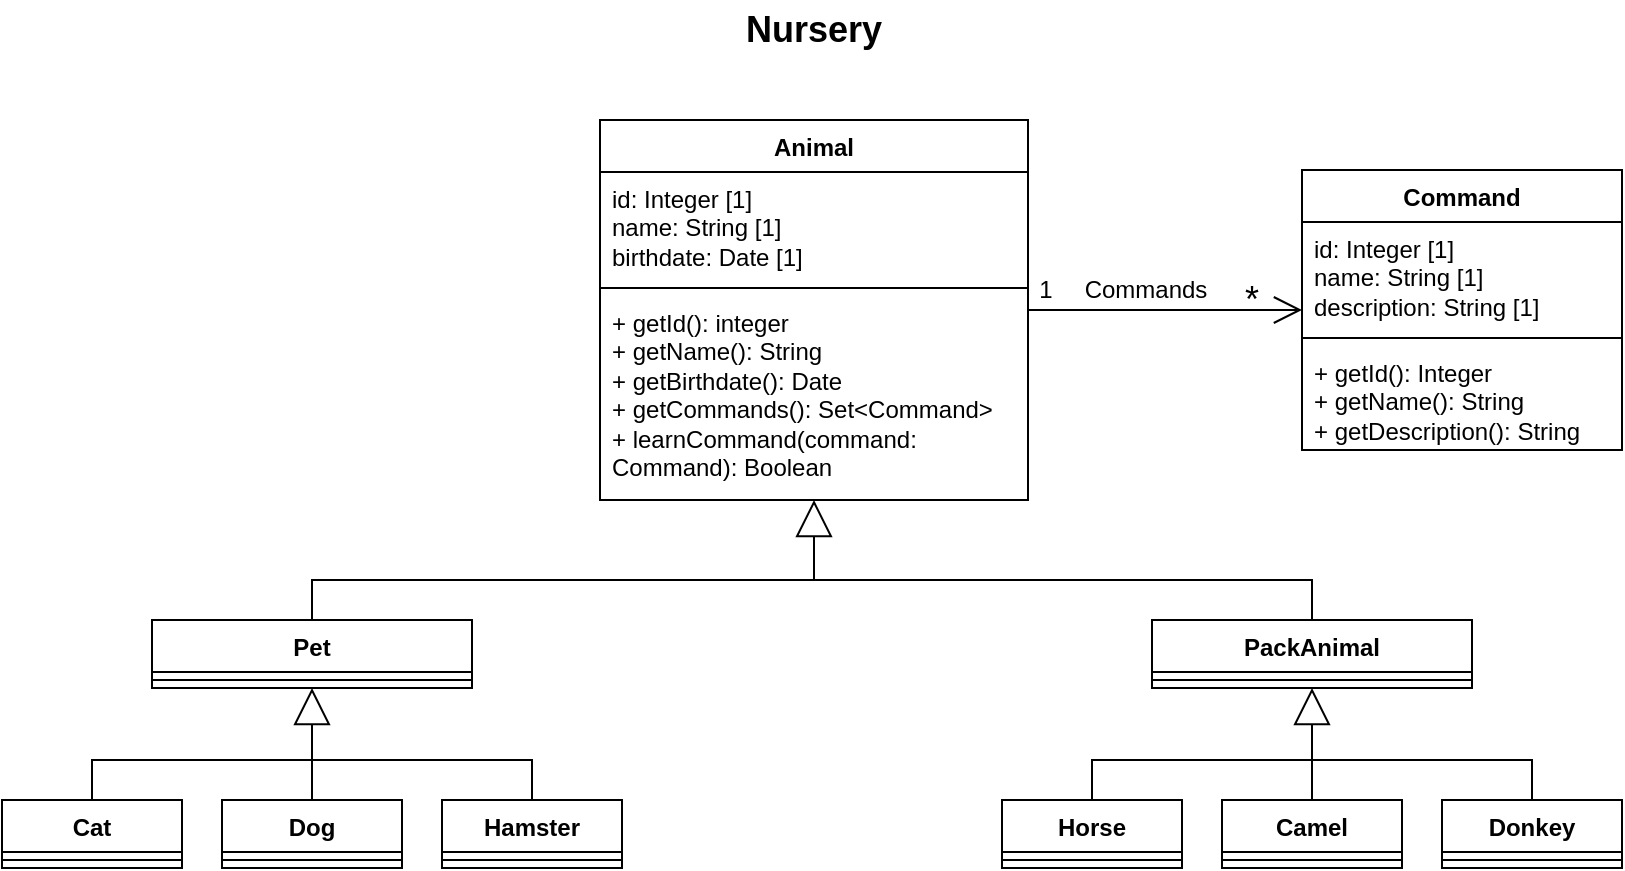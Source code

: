<mxfile version="24.7.14">
  <diagram name="Страница — 1" id="NCM3BgLKuElled7AQ-Bl">
    <mxGraphModel dx="810" dy="468" grid="1" gridSize="10" guides="1" tooltips="1" connect="1" arrows="1" fold="1" page="1" pageScale="1" pageWidth="827" pageHeight="1169" math="0" shadow="0">
      <root>
        <mxCell id="0" />
        <mxCell id="1" parent="0" />
        <mxCell id="HJ1CUd1vfdcGyI_-TAYN-1" value="Animal" style="swimlane;fontStyle=1;align=center;verticalAlign=top;childLayout=stackLayout;horizontal=1;startSize=26;horizontalStack=0;resizeParent=1;resizeParentMax=0;resizeLast=0;collapsible=1;marginBottom=0;whiteSpace=wrap;html=1;" parent="1" vertex="1">
          <mxGeometry x="307" y="90" width="214" height="190" as="geometry" />
        </mxCell>
        <mxCell id="HJ1CUd1vfdcGyI_-TAYN-2" value="&lt;div&gt;id: Integer [1]&lt;/div&gt;name: String [1]&lt;div&gt;birthdate: Date [1]&lt;/div&gt;" style="text;strokeColor=none;fillColor=none;align=left;verticalAlign=top;spacingLeft=4;spacingRight=4;overflow=hidden;rotatable=0;points=[[0,0.5],[1,0.5]];portConstraint=eastwest;whiteSpace=wrap;html=1;" parent="HJ1CUd1vfdcGyI_-TAYN-1" vertex="1">
          <mxGeometry y="26" width="214" height="54" as="geometry" />
        </mxCell>
        <mxCell id="HJ1CUd1vfdcGyI_-TAYN-3" value="" style="line;strokeWidth=1;fillColor=none;align=left;verticalAlign=middle;spacingTop=-1;spacingLeft=3;spacingRight=3;rotatable=0;labelPosition=right;points=[];portConstraint=eastwest;strokeColor=inherit;" parent="HJ1CUd1vfdcGyI_-TAYN-1" vertex="1">
          <mxGeometry y="80" width="214" height="8" as="geometry" />
        </mxCell>
        <mxCell id="HJ1CUd1vfdcGyI_-TAYN-4" value="&lt;div&gt;+ getId(): integer&lt;/div&gt;&lt;div&gt;+ getName(): String&lt;/div&gt;&lt;div&gt;+ getBirthdate(): Date&lt;/div&gt;+ getCommands(): Set&amp;lt;Command&amp;gt;&lt;div&gt;+ learnCommand(command: Command): Boolean&lt;/div&gt;" style="text;strokeColor=none;fillColor=none;align=left;verticalAlign=top;spacingLeft=4;spacingRight=4;overflow=hidden;rotatable=0;points=[[0,0.5],[1,0.5]];portConstraint=eastwest;whiteSpace=wrap;html=1;" parent="HJ1CUd1vfdcGyI_-TAYN-1" vertex="1">
          <mxGeometry y="88" width="214" height="102" as="geometry" />
        </mxCell>
        <mxCell id="LpY_kSu30hzNXRpQzWhF-1" value="Nursery" style="text;html=1;align=center;verticalAlign=middle;whiteSpace=wrap;rounded=0;fontSize=18;fontStyle=1" parent="1" vertex="1">
          <mxGeometry x="384" y="30" width="60" height="30" as="geometry" />
        </mxCell>
        <mxCell id="LpY_kSu30hzNXRpQzWhF-5" value="Command" style="swimlane;fontStyle=1;align=center;verticalAlign=top;childLayout=stackLayout;horizontal=1;startSize=26;horizontalStack=0;resizeParent=1;resizeParentMax=0;resizeLast=0;collapsible=1;marginBottom=0;whiteSpace=wrap;html=1;" parent="1" vertex="1">
          <mxGeometry x="658" y="115" width="160" height="140" as="geometry" />
        </mxCell>
        <mxCell id="LpY_kSu30hzNXRpQzWhF-6" value="id: Integer [1]&lt;div&gt;name: String [1]&lt;/div&gt;&lt;div&gt;description: String [1]&lt;/div&gt;" style="text;strokeColor=none;fillColor=none;align=left;verticalAlign=top;spacingLeft=4;spacingRight=4;overflow=hidden;rotatable=0;points=[[0,0.5],[1,0.5]];portConstraint=eastwest;whiteSpace=wrap;html=1;" parent="LpY_kSu30hzNXRpQzWhF-5" vertex="1">
          <mxGeometry y="26" width="160" height="54" as="geometry" />
        </mxCell>
        <mxCell id="LpY_kSu30hzNXRpQzWhF-7" value="" style="line;strokeWidth=1;fillColor=none;align=left;verticalAlign=middle;spacingTop=-1;spacingLeft=3;spacingRight=3;rotatable=0;labelPosition=right;points=[];portConstraint=eastwest;strokeColor=inherit;" parent="LpY_kSu30hzNXRpQzWhF-5" vertex="1">
          <mxGeometry y="80" width="160" height="8" as="geometry" />
        </mxCell>
        <mxCell id="LpY_kSu30hzNXRpQzWhF-8" value="&lt;div&gt;+ getId(): Integer&lt;/div&gt;+ getName(): String&lt;div&gt;+ getDescription(): String&lt;/div&gt;" style="text;strokeColor=none;fillColor=none;align=left;verticalAlign=top;spacingLeft=4;spacingRight=4;overflow=hidden;rotatable=0;points=[[0,0.5],[1,0.5]];portConstraint=eastwest;whiteSpace=wrap;html=1;" parent="LpY_kSu30hzNXRpQzWhF-5" vertex="1">
          <mxGeometry y="88" width="160" height="52" as="geometry" />
        </mxCell>
        <mxCell id="LpY_kSu30hzNXRpQzWhF-9" value="" style="endArrow=open;endFill=1;endSize=12;html=1;rounded=0;" parent="1" source="HJ1CUd1vfdcGyI_-TAYN-1" target="LpY_kSu30hzNXRpQzWhF-5" edge="1">
          <mxGeometry width="160" relative="1" as="geometry">
            <mxPoint x="360" y="310" as="sourcePoint" />
            <mxPoint x="520" y="310" as="targetPoint" />
          </mxGeometry>
        </mxCell>
        <mxCell id="LpY_kSu30hzNXRpQzWhF-10" value="Pet" style="swimlane;fontStyle=1;align=center;verticalAlign=top;childLayout=stackLayout;horizontal=1;startSize=26;horizontalStack=0;resizeParent=1;resizeParentMax=0;resizeLast=0;collapsible=1;marginBottom=0;whiteSpace=wrap;html=1;" parent="1" vertex="1">
          <mxGeometry x="83" y="340" width="160" height="34" as="geometry" />
        </mxCell>
        <mxCell id="LpY_kSu30hzNXRpQzWhF-12" value="" style="line;strokeWidth=1;fillColor=none;align=left;verticalAlign=middle;spacingTop=-1;spacingLeft=3;spacingRight=3;rotatable=0;labelPosition=right;points=[];portConstraint=eastwest;strokeColor=inherit;" parent="LpY_kSu30hzNXRpQzWhF-10" vertex="1">
          <mxGeometry y="26" width="160" height="8" as="geometry" />
        </mxCell>
        <mxCell id="LpY_kSu30hzNXRpQzWhF-22" value="Cat" style="swimlane;fontStyle=1;align=center;verticalAlign=top;childLayout=stackLayout;horizontal=1;startSize=26;horizontalStack=0;resizeParent=1;resizeParentMax=0;resizeLast=0;collapsible=1;marginBottom=0;whiteSpace=wrap;html=1;" parent="1" vertex="1">
          <mxGeometry x="8" y="430" width="90" height="34" as="geometry">
            <mxRectangle x="10" y="410" width="60" height="30" as="alternateBounds" />
          </mxGeometry>
        </mxCell>
        <mxCell id="LpY_kSu30hzNXRpQzWhF-23" value="" style="line;strokeWidth=1;fillColor=none;align=left;verticalAlign=middle;spacingTop=-1;spacingLeft=3;spacingRight=3;rotatable=0;labelPosition=right;points=[];portConstraint=eastwest;strokeColor=inherit;" parent="LpY_kSu30hzNXRpQzWhF-22" vertex="1">
          <mxGeometry y="26" width="90" height="8" as="geometry" />
        </mxCell>
        <mxCell id="LpY_kSu30hzNXRpQzWhF-24" value="Dog" style="swimlane;fontStyle=1;align=center;verticalAlign=top;childLayout=stackLayout;horizontal=1;startSize=26;horizontalStack=0;resizeParent=1;resizeParentMax=0;resizeLast=0;collapsible=1;marginBottom=0;whiteSpace=wrap;html=1;" parent="1" vertex="1">
          <mxGeometry x="118" y="430" width="90" height="34" as="geometry">
            <mxRectangle x="10" y="410" width="60" height="30" as="alternateBounds" />
          </mxGeometry>
        </mxCell>
        <mxCell id="LpY_kSu30hzNXRpQzWhF-25" value="" style="line;strokeWidth=1;fillColor=none;align=left;verticalAlign=middle;spacingTop=-1;spacingLeft=3;spacingRight=3;rotatable=0;labelPosition=right;points=[];portConstraint=eastwest;strokeColor=inherit;" parent="LpY_kSu30hzNXRpQzWhF-24" vertex="1">
          <mxGeometry y="26" width="90" height="8" as="geometry" />
        </mxCell>
        <mxCell id="LpY_kSu30hzNXRpQzWhF-26" value="Hamster" style="swimlane;fontStyle=1;align=center;verticalAlign=top;childLayout=stackLayout;horizontal=1;startSize=26;horizontalStack=0;resizeParent=1;resizeParentMax=0;resizeLast=0;collapsible=1;marginBottom=0;whiteSpace=wrap;html=1;" parent="1" vertex="1">
          <mxGeometry x="228" y="430" width="90" height="34" as="geometry">
            <mxRectangle x="10" y="410" width="60" height="30" as="alternateBounds" />
          </mxGeometry>
        </mxCell>
        <mxCell id="LpY_kSu30hzNXRpQzWhF-27" value="" style="line;strokeWidth=1;fillColor=none;align=left;verticalAlign=middle;spacingTop=-1;spacingLeft=3;spacingRight=3;rotatable=0;labelPosition=right;points=[];portConstraint=eastwest;strokeColor=inherit;" parent="LpY_kSu30hzNXRpQzWhF-26" vertex="1">
          <mxGeometry y="26" width="90" height="8" as="geometry" />
        </mxCell>
        <mxCell id="LpY_kSu30hzNXRpQzWhF-28" value="PackAnimal" style="swimlane;fontStyle=1;align=center;verticalAlign=top;childLayout=stackLayout;horizontal=1;startSize=26;horizontalStack=0;resizeParent=1;resizeParentMax=0;resizeLast=0;collapsible=1;marginBottom=0;whiteSpace=wrap;html=1;" parent="1" vertex="1">
          <mxGeometry x="583" y="340" width="160" height="34" as="geometry" />
        </mxCell>
        <mxCell id="LpY_kSu30hzNXRpQzWhF-30" value="" style="line;strokeWidth=1;fillColor=none;align=left;verticalAlign=middle;spacingTop=-1;spacingLeft=3;spacingRight=3;rotatable=0;labelPosition=right;points=[];portConstraint=eastwest;strokeColor=inherit;" parent="LpY_kSu30hzNXRpQzWhF-28" vertex="1">
          <mxGeometry y="26" width="160" height="8" as="geometry" />
        </mxCell>
        <mxCell id="LpY_kSu30hzNXRpQzWhF-32" value="Horse" style="swimlane;fontStyle=1;align=center;verticalAlign=top;childLayout=stackLayout;horizontal=1;startSize=26;horizontalStack=0;resizeParent=1;resizeParentMax=0;resizeLast=0;collapsible=1;marginBottom=0;whiteSpace=wrap;html=1;" parent="1" vertex="1">
          <mxGeometry x="508" y="430" width="90" height="34" as="geometry">
            <mxRectangle x="10" y="410" width="60" height="30" as="alternateBounds" />
          </mxGeometry>
        </mxCell>
        <mxCell id="LpY_kSu30hzNXRpQzWhF-33" value="" style="line;strokeWidth=1;fillColor=none;align=left;verticalAlign=middle;spacingTop=-1;spacingLeft=3;spacingRight=3;rotatable=0;labelPosition=right;points=[];portConstraint=eastwest;strokeColor=inherit;" parent="LpY_kSu30hzNXRpQzWhF-32" vertex="1">
          <mxGeometry y="26" width="90" height="8" as="geometry" />
        </mxCell>
        <mxCell id="LpY_kSu30hzNXRpQzWhF-34" value="Camel" style="swimlane;fontStyle=1;align=center;verticalAlign=top;childLayout=stackLayout;horizontal=1;startSize=26;horizontalStack=0;resizeParent=1;resizeParentMax=0;resizeLast=0;collapsible=1;marginBottom=0;whiteSpace=wrap;html=1;" parent="1" vertex="1">
          <mxGeometry x="618" y="430" width="90" height="34" as="geometry">
            <mxRectangle x="10" y="410" width="60" height="30" as="alternateBounds" />
          </mxGeometry>
        </mxCell>
        <mxCell id="LpY_kSu30hzNXRpQzWhF-35" value="" style="line;strokeWidth=1;fillColor=none;align=left;verticalAlign=middle;spacingTop=-1;spacingLeft=3;spacingRight=3;rotatable=0;labelPosition=right;points=[];portConstraint=eastwest;strokeColor=inherit;" parent="LpY_kSu30hzNXRpQzWhF-34" vertex="1">
          <mxGeometry y="26" width="90" height="8" as="geometry" />
        </mxCell>
        <mxCell id="LpY_kSu30hzNXRpQzWhF-36" value="Donkey" style="swimlane;fontStyle=1;align=center;verticalAlign=top;childLayout=stackLayout;horizontal=1;startSize=26;horizontalStack=0;resizeParent=1;resizeParentMax=0;resizeLast=0;collapsible=1;marginBottom=0;whiteSpace=wrap;html=1;" parent="1" vertex="1">
          <mxGeometry x="728" y="430" width="90" height="34" as="geometry">
            <mxRectangle x="10" y="410" width="60" height="30" as="alternateBounds" />
          </mxGeometry>
        </mxCell>
        <mxCell id="LpY_kSu30hzNXRpQzWhF-37" value="" style="line;strokeWidth=1;fillColor=none;align=left;verticalAlign=middle;spacingTop=-1;spacingLeft=3;spacingRight=3;rotatable=0;labelPosition=right;points=[];portConstraint=eastwest;strokeColor=inherit;" parent="LpY_kSu30hzNXRpQzWhF-36" vertex="1">
          <mxGeometry y="26" width="90" height="8" as="geometry" />
        </mxCell>
        <mxCell id="LpY_kSu30hzNXRpQzWhF-38" value="" style="endArrow=block;endSize=16;endFill=0;html=1;rounded=0;" parent="1" source="LpY_kSu30hzNXRpQzWhF-24" target="LpY_kSu30hzNXRpQzWhF-10" edge="1">
          <mxGeometry x="0.008" width="160" relative="1" as="geometry">
            <mxPoint x="163" y="410" as="sourcePoint" />
            <mxPoint x="174.28" y="624" as="targetPoint" />
            <mxPoint as="offset" />
          </mxGeometry>
        </mxCell>
        <mxCell id="LpY_kSu30hzNXRpQzWhF-40" value="" style="endArrow=none;html=1;rounded=0;exitX=0.5;exitY=0;exitDx=0;exitDy=0;entryX=0.5;entryY=0;entryDx=0;entryDy=0;" parent="1" source="LpY_kSu30hzNXRpQzWhF-22" target="LpY_kSu30hzNXRpQzWhF-26" edge="1">
          <mxGeometry width="50" height="50" relative="1" as="geometry">
            <mxPoint x="388" y="420" as="sourcePoint" />
            <mxPoint x="438" y="370" as="targetPoint" />
            <Array as="points">
              <mxPoint x="53" y="410" />
              <mxPoint x="168" y="410" />
              <mxPoint x="273" y="410" />
            </Array>
          </mxGeometry>
        </mxCell>
        <mxCell id="LpY_kSu30hzNXRpQzWhF-43" value="" style="endArrow=block;endSize=16;endFill=0;html=1;rounded=0;" parent="1" source="LpY_kSu30hzNXRpQzWhF-34" target="LpY_kSu30hzNXRpQzWhF-28" edge="1">
          <mxGeometry x="0.008" width="160" relative="1" as="geometry">
            <mxPoint x="719" y="400" as="sourcePoint" />
            <mxPoint x="663" y="436" as="targetPoint" />
            <mxPoint as="offset" />
          </mxGeometry>
        </mxCell>
        <mxCell id="LpY_kSu30hzNXRpQzWhF-44" value="" style="endArrow=none;html=1;rounded=0;exitX=0.5;exitY=0;exitDx=0;exitDy=0;entryX=0.5;entryY=0;entryDx=0;entryDy=0;" parent="1" edge="1">
          <mxGeometry width="50" height="50" relative="1" as="geometry">
            <mxPoint x="553" y="430" as="sourcePoint" />
            <mxPoint x="773" y="430" as="targetPoint" />
            <Array as="points">
              <mxPoint x="553" y="410" />
              <mxPoint x="668" y="410" />
              <mxPoint x="773" y="410" />
            </Array>
          </mxGeometry>
        </mxCell>
        <mxCell id="LpY_kSu30hzNXRpQzWhF-47" value="" style="endArrow=none;html=1;rounded=0;" parent="1" source="LpY_kSu30hzNXRpQzWhF-10" target="LpY_kSu30hzNXRpQzWhF-28" edge="1">
          <mxGeometry width="50" height="50" relative="1" as="geometry">
            <mxPoint x="259" y="410" as="sourcePoint" />
            <mxPoint x="309" y="360" as="targetPoint" />
            <Array as="points">
              <mxPoint x="163" y="320" />
              <mxPoint x="663" y="320" />
            </Array>
          </mxGeometry>
        </mxCell>
        <mxCell id="LpY_kSu30hzNXRpQzWhF-48" value="" style="endArrow=block;endSize=16;endFill=0;html=1;rounded=0;" parent="1" target="HJ1CUd1vfdcGyI_-TAYN-4" edge="1">
          <mxGeometry x="0.008" width="160" relative="1" as="geometry">
            <mxPoint x="414" y="320" as="sourcePoint" />
            <mxPoint x="413.86" y="240" as="targetPoint" />
            <mxPoint as="offset" />
          </mxGeometry>
        </mxCell>
        <mxCell id="LpY_kSu30hzNXRpQzWhF-49" value="*" style="text;html=1;align=center;verticalAlign=middle;whiteSpace=wrap;rounded=0;fontSize=18;" parent="1" vertex="1">
          <mxGeometry x="618" y="170" width="30" height="20" as="geometry" />
        </mxCell>
        <mxCell id="LpY_kSu30hzNXRpQzWhF-50" value="Commands" style="text;html=1;align=center;verticalAlign=middle;whiteSpace=wrap;rounded=0;" parent="1" vertex="1">
          <mxGeometry x="550" y="160" width="60" height="30" as="geometry" />
        </mxCell>
        <mxCell id="LpY_kSu30hzNXRpQzWhF-52" value="1" style="text;html=1;align=center;verticalAlign=middle;whiteSpace=wrap;rounded=0;" parent="1" vertex="1">
          <mxGeometry x="500" y="160" width="60" height="30" as="geometry" />
        </mxCell>
      </root>
    </mxGraphModel>
  </diagram>
</mxfile>

